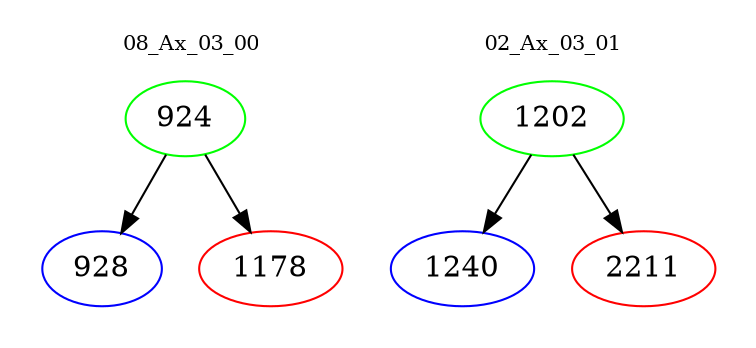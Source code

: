 digraph{
subgraph cluster_0 {
color = white
label = "08_Ax_03_00";
fontsize=10;
T0_924 [label="924", color="green"]
T0_924 -> T0_928 [color="black"]
T0_928 [label="928", color="blue"]
T0_924 -> T0_1178 [color="black"]
T0_1178 [label="1178", color="red"]
}
subgraph cluster_1 {
color = white
label = "02_Ax_03_01";
fontsize=10;
T1_1202 [label="1202", color="green"]
T1_1202 -> T1_1240 [color="black"]
T1_1240 [label="1240", color="blue"]
T1_1202 -> T1_2211 [color="black"]
T1_2211 [label="2211", color="red"]
}
}
